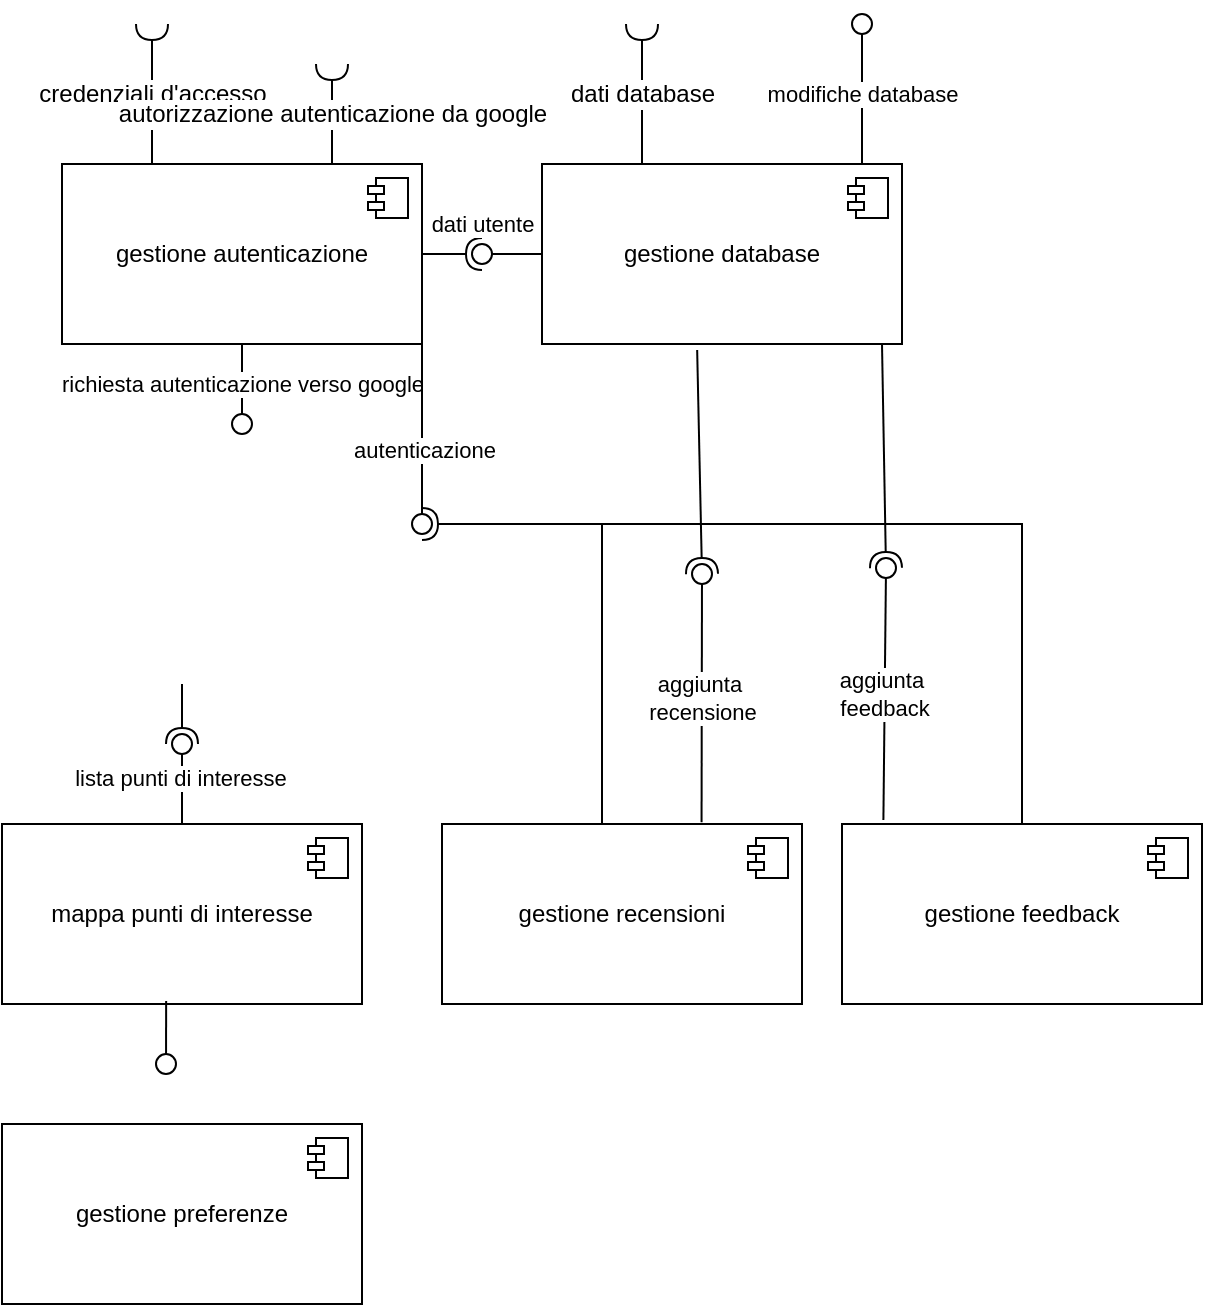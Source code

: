 <mxfile version="24.7.17">
  <diagram name="Pagina-1" id="fIoArLKUsS9hBdEl4P2Z">
    <mxGraphModel dx="769" dy="395" grid="1" gridSize="10" guides="1" tooltips="1" connect="1" arrows="1" fold="1" page="1" pageScale="1" pageWidth="827" pageHeight="1169" math="0" shadow="0">
      <root>
        <mxCell id="0" />
        <mxCell id="1" parent="0" />
        <mxCell id="UblIA9GKI3nGunFbFHd--4" value="gestione database" style="html=1;dropTarget=0;whiteSpace=wrap;" vertex="1" parent="1">
          <mxGeometry x="290" y="110" width="180" height="90" as="geometry" />
        </mxCell>
        <mxCell id="UblIA9GKI3nGunFbFHd--5" value="" style="shape=module;jettyWidth=8;jettyHeight=4;" vertex="1" parent="UblIA9GKI3nGunFbFHd--4">
          <mxGeometry x="1" width="20" height="20" relative="1" as="geometry">
            <mxPoint x="-27" y="7" as="offset" />
          </mxGeometry>
        </mxCell>
        <mxCell id="UblIA9GKI3nGunFbFHd--9" value="gestione recensioni" style="html=1;dropTarget=0;whiteSpace=wrap;" vertex="1" parent="1">
          <mxGeometry x="240" y="440" width="180" height="90" as="geometry" />
        </mxCell>
        <mxCell id="UblIA9GKI3nGunFbFHd--10" value="" style="shape=module;jettyWidth=8;jettyHeight=4;" vertex="1" parent="UblIA9GKI3nGunFbFHd--9">
          <mxGeometry x="1" width="20" height="20" relative="1" as="geometry">
            <mxPoint x="-27" y="7" as="offset" />
          </mxGeometry>
        </mxCell>
        <mxCell id="UblIA9GKI3nGunFbFHd--11" value="gestione autenticazione" style="html=1;dropTarget=0;whiteSpace=wrap;" vertex="1" parent="1">
          <mxGeometry x="50" y="110" width="180" height="90" as="geometry" />
        </mxCell>
        <mxCell id="UblIA9GKI3nGunFbFHd--12" value="" style="shape=module;jettyWidth=8;jettyHeight=4;" vertex="1" parent="UblIA9GKI3nGunFbFHd--11">
          <mxGeometry x="1" width="20" height="20" relative="1" as="geometry">
            <mxPoint x="-27" y="7" as="offset" />
          </mxGeometry>
        </mxCell>
        <mxCell id="UblIA9GKI3nGunFbFHd--13" value="gestione feedback" style="html=1;dropTarget=0;whiteSpace=wrap;" vertex="1" parent="1">
          <mxGeometry x="440" y="440" width="180" height="90" as="geometry" />
        </mxCell>
        <mxCell id="UblIA9GKI3nGunFbFHd--14" value="" style="shape=module;jettyWidth=8;jettyHeight=4;" vertex="1" parent="UblIA9GKI3nGunFbFHd--13">
          <mxGeometry x="1" width="20" height="20" relative="1" as="geometry">
            <mxPoint x="-27" y="7" as="offset" />
          </mxGeometry>
        </mxCell>
        <mxCell id="UblIA9GKI3nGunFbFHd--15" value="mappa punti di interesse" style="html=1;dropTarget=0;whiteSpace=wrap;" vertex="1" parent="1">
          <mxGeometry x="20" y="440" width="180" height="90" as="geometry" />
        </mxCell>
        <mxCell id="UblIA9GKI3nGunFbFHd--16" value="" style="shape=module;jettyWidth=8;jettyHeight=4;" vertex="1" parent="UblIA9GKI3nGunFbFHd--15">
          <mxGeometry x="1" width="20" height="20" relative="1" as="geometry">
            <mxPoint x="-27" y="7" as="offset" />
          </mxGeometry>
        </mxCell>
        <mxCell id="UblIA9GKI3nGunFbFHd--17" value="gestione preferenze" style="html=1;dropTarget=0;whiteSpace=wrap;" vertex="1" parent="1">
          <mxGeometry x="20" y="590" width="180" height="90" as="geometry" />
        </mxCell>
        <mxCell id="UblIA9GKI3nGunFbFHd--18" value="" style="shape=module;jettyWidth=8;jettyHeight=4;" vertex="1" parent="UblIA9GKI3nGunFbFHd--17">
          <mxGeometry x="1" width="20" height="20" relative="1" as="geometry">
            <mxPoint x="-27" y="7" as="offset" />
          </mxGeometry>
        </mxCell>
        <mxCell id="UblIA9GKI3nGunFbFHd--26" value="" style="rounded=0;orthogonalLoop=1;jettySize=auto;html=1;endArrow=oval;endFill=0;sketch=0;sourcePerimeterSpacing=0;targetPerimeterSpacing=0;endSize=10;exitX=0.456;exitY=0.984;exitDx=0;exitDy=0;exitPerimeter=0;" edge="1" parent="1" source="UblIA9GKI3nGunFbFHd--15">
          <mxGeometry relative="1" as="geometry">
            <mxPoint y="445" as="sourcePoint" />
            <mxPoint x="102" y="560" as="targetPoint" />
          </mxGeometry>
        </mxCell>
        <mxCell id="UblIA9GKI3nGunFbFHd--27" value="" style="ellipse;whiteSpace=wrap;html=1;align=center;aspect=fixed;fillColor=none;strokeColor=none;resizable=0;perimeter=centerPerimeter;rotatable=0;allowArrows=0;points=[];outlineConnect=1;" vertex="1" parent="1">
          <mxGeometry x="130" y="440" width="10" height="10" as="geometry" />
        </mxCell>
        <mxCell id="UblIA9GKI3nGunFbFHd--28" value="richiesta autenticazione verso google" style="rounded=0;orthogonalLoop=1;jettySize=auto;html=1;endArrow=oval;endFill=0;sketch=0;sourcePerimeterSpacing=0;targetPerimeterSpacing=0;endSize=10;exitX=0.5;exitY=1;exitDx=0;exitDy=0;" edge="1" parent="1" source="UblIA9GKI3nGunFbFHd--11">
          <mxGeometry relative="1" as="geometry">
            <mxPoint x="170" y="350" as="sourcePoint" />
            <mxPoint x="140" y="240" as="targetPoint" />
          </mxGeometry>
        </mxCell>
        <mxCell id="UblIA9GKI3nGunFbFHd--29" value="credenziali d&#39;accesso" style="rounded=0;orthogonalLoop=1;jettySize=auto;html=1;endArrow=halfCircle;endFill=0;endSize=6;strokeWidth=1;sketch=0;fontSize=12;curved=1;exitX=0.25;exitY=0;exitDx=0;exitDy=0;" edge="1" parent="1" source="UblIA9GKI3nGunFbFHd--11">
          <mxGeometry relative="1" as="geometry">
            <mxPoint x="275" y="65" as="sourcePoint" />
            <mxPoint x="95" y="40" as="targetPoint" />
          </mxGeometry>
        </mxCell>
        <mxCell id="UblIA9GKI3nGunFbFHd--30" value="" style="ellipse;whiteSpace=wrap;html=1;align=center;aspect=fixed;fillColor=none;strokeColor=none;resizable=0;perimeter=centerPerimeter;rotatable=0;allowArrows=0;points=[];outlineConnect=1;" vertex="1" parent="1">
          <mxGeometry x="250" y="60" width="10" height="10" as="geometry" />
        </mxCell>
        <mxCell id="UblIA9GKI3nGunFbFHd--32" value="autorizzazione autenticazione da google" style="rounded=0;orthogonalLoop=1;jettySize=auto;html=1;endArrow=halfCircle;endFill=0;endSize=6;strokeWidth=1;sketch=0;fontSize=12;curved=1;exitX=0.75;exitY=0;exitDx=0;exitDy=0;" edge="1" parent="1" source="UblIA9GKI3nGunFbFHd--11">
          <mxGeometry relative="1" as="geometry">
            <mxPoint x="329.66" y="100" as="sourcePoint" />
            <mxPoint x="185" y="60" as="targetPoint" />
          </mxGeometry>
        </mxCell>
        <mxCell id="UblIA9GKI3nGunFbFHd--33" value="" style="rounded=0;orthogonalLoop=1;jettySize=auto;html=1;endArrow=halfCircle;endFill=0;endSize=6;strokeWidth=1;sketch=0;exitX=1;exitY=0.5;exitDx=0;exitDy=0;" edge="1" parent="1" source="UblIA9GKI3nGunFbFHd--11">
          <mxGeometry relative="1" as="geometry">
            <mxPoint x="400" y="45" as="sourcePoint" />
            <mxPoint x="260" y="155" as="targetPoint" />
          </mxGeometry>
        </mxCell>
        <mxCell id="UblIA9GKI3nGunFbFHd--34" value="dati utente" style="rounded=0;orthogonalLoop=1;jettySize=auto;html=1;endArrow=oval;endFill=0;sketch=0;sourcePerimeterSpacing=0;targetPerimeterSpacing=0;endSize=10;exitX=0;exitY=0.5;exitDx=0;exitDy=0;" edge="1" parent="1" source="UblIA9GKI3nGunFbFHd--4">
          <mxGeometry x="1" y="-15" relative="1" as="geometry">
            <mxPoint x="360" y="45" as="sourcePoint" />
            <mxPoint x="260" y="155" as="targetPoint" />
            <mxPoint as="offset" />
          </mxGeometry>
        </mxCell>
        <mxCell id="UblIA9GKI3nGunFbFHd--35" value="" style="ellipse;whiteSpace=wrap;html=1;align=center;aspect=fixed;fillColor=none;strokeColor=none;resizable=0;perimeter=centerPerimeter;rotatable=0;allowArrows=0;points=[];outlineConnect=1;" vertex="1" parent="1">
          <mxGeometry x="375" y="40" width="10" height="10" as="geometry" />
        </mxCell>
        <mxCell id="UblIA9GKI3nGunFbFHd--36" value="" style="rounded=0;orthogonalLoop=1;jettySize=auto;html=1;endArrow=halfCircle;endFill=0;endSize=6;strokeWidth=1;sketch=0;" edge="1" parent="1">
          <mxGeometry relative="1" as="geometry">
            <mxPoint x="110" y="370" as="sourcePoint" />
            <mxPoint x="110" y="400" as="targetPoint" />
          </mxGeometry>
        </mxCell>
        <mxCell id="UblIA9GKI3nGunFbFHd--37" value="" style="rounded=0;orthogonalLoop=1;jettySize=auto;html=1;endArrow=oval;endFill=0;sketch=0;sourcePerimeterSpacing=0;targetPerimeterSpacing=0;endSize=10;exitX=0.5;exitY=0;exitDx=0;exitDy=0;" edge="1" parent="1" source="UblIA9GKI3nGunFbFHd--15">
          <mxGeometry relative="1" as="geometry">
            <mxPoint x="80" y="395" as="sourcePoint" />
            <mxPoint x="110" y="400" as="targetPoint" />
          </mxGeometry>
        </mxCell>
        <mxCell id="UblIA9GKI3nGunFbFHd--39" value="lista punti di interesse" style="edgeLabel;html=1;align=center;verticalAlign=middle;resizable=0;points=[];" vertex="1" connectable="0" parent="UblIA9GKI3nGunFbFHd--37">
          <mxGeometry x="0.175" y="1" relative="1" as="geometry">
            <mxPoint as="offset" />
          </mxGeometry>
        </mxCell>
        <mxCell id="UblIA9GKI3nGunFbFHd--44" value="dati database" style="rounded=0;orthogonalLoop=1;jettySize=auto;html=1;endArrow=halfCircle;endFill=0;endSize=6;strokeWidth=1;sketch=0;fontSize=12;curved=1;exitX=0.25;exitY=0;exitDx=0;exitDy=0;" edge="1" parent="1">
          <mxGeometry relative="1" as="geometry">
            <mxPoint x="340" y="110" as="sourcePoint" />
            <mxPoint x="340" y="40" as="targetPoint" />
          </mxGeometry>
        </mxCell>
        <mxCell id="UblIA9GKI3nGunFbFHd--45" value="modifiche database" style="rounded=0;orthogonalLoop=1;jettySize=auto;html=1;endArrow=oval;endFill=0;sketch=0;sourcePerimeterSpacing=0;targetPerimeterSpacing=0;endSize=10;exitX=0.889;exitY=0;exitDx=0;exitDy=0;exitPerimeter=0;" edge="1" parent="1" source="UblIA9GKI3nGunFbFHd--4">
          <mxGeometry relative="1" as="geometry">
            <mxPoint x="379.66" y="25" as="sourcePoint" />
            <mxPoint x="450" y="40" as="targetPoint" />
          </mxGeometry>
        </mxCell>
        <mxCell id="UblIA9GKI3nGunFbFHd--46" value="" style="rounded=0;orthogonalLoop=1;jettySize=auto;html=1;endArrow=halfCircle;endFill=0;endSize=6;strokeWidth=1;sketch=0;exitX=0.431;exitY=1.033;exitDx=0;exitDy=0;exitPerimeter=0;" edge="1" target="UblIA9GKI3nGunFbFHd--48" parent="1" source="UblIA9GKI3nGunFbFHd--4">
          <mxGeometry relative="1" as="geometry">
            <mxPoint x="390" y="315" as="sourcePoint" />
          </mxGeometry>
        </mxCell>
        <mxCell id="UblIA9GKI3nGunFbFHd--47" value="aggiunta&amp;nbsp;&lt;div&gt;recensione&lt;/div&gt;" style="rounded=0;orthogonalLoop=1;jettySize=auto;html=1;endArrow=oval;endFill=0;sketch=0;sourcePerimeterSpacing=0;targetPerimeterSpacing=0;endSize=10;exitX=0.721;exitY=-0.01;exitDx=0;exitDy=0;exitPerimeter=0;" edge="1" target="UblIA9GKI3nGunFbFHd--48" parent="1" source="UblIA9GKI3nGunFbFHd--9">
          <mxGeometry x="0.0" relative="1" as="geometry">
            <mxPoint x="350" y="315" as="sourcePoint" />
            <mxPoint as="offset" />
          </mxGeometry>
        </mxCell>
        <mxCell id="UblIA9GKI3nGunFbFHd--48" value="" style="ellipse;whiteSpace=wrap;html=1;align=center;aspect=fixed;fillColor=none;strokeColor=none;resizable=0;perimeter=centerPerimeter;rotatable=0;allowArrows=0;points=[];outlineConnect=1;" vertex="1" parent="1">
          <mxGeometry x="365" y="310" width="10" height="10" as="geometry" />
        </mxCell>
        <mxCell id="UblIA9GKI3nGunFbFHd--51" value="" style="rounded=0;orthogonalLoop=1;jettySize=auto;html=1;endArrow=halfCircle;endFill=0;endSize=6;strokeWidth=1;sketch=0;exitX=0.431;exitY=1.033;exitDx=0;exitDy=0;exitPerimeter=0;" edge="1" parent="1">
          <mxGeometry relative="1" as="geometry">
            <mxPoint x="460" y="200" as="sourcePoint" />
            <mxPoint x="462" y="312" as="targetPoint" />
          </mxGeometry>
        </mxCell>
        <mxCell id="UblIA9GKI3nGunFbFHd--52" value="aggiunta&amp;nbsp;&lt;div&gt;feedback&lt;/div&gt;" style="rounded=0;orthogonalLoop=1;jettySize=auto;html=1;endArrow=oval;endFill=0;sketch=0;sourcePerimeterSpacing=0;targetPerimeterSpacing=0;endSize=10;exitX=0.115;exitY=-0.022;exitDx=0;exitDy=0;exitPerimeter=0;" edge="1" parent="1" source="UblIA9GKI3nGunFbFHd--13">
          <mxGeometry relative="1" as="geometry">
            <mxPoint x="462" y="436" as="sourcePoint" />
            <mxPoint x="462" y="312" as="targetPoint" />
          </mxGeometry>
        </mxCell>
        <mxCell id="UblIA9GKI3nGunFbFHd--53" value="" style="rounded=0;orthogonalLoop=1;jettySize=auto;html=1;endArrow=halfCircle;endFill=0;endSize=6;strokeWidth=1;sketch=0;exitX=0.5;exitY=0;exitDx=0;exitDy=0;" edge="1" parent="1" source="UblIA9GKI3nGunFbFHd--13">
          <mxGeometry relative="1" as="geometry">
            <mxPoint x="460" y="290" as="sourcePoint" />
            <mxPoint x="230" y="290" as="targetPoint" />
            <Array as="points">
              <mxPoint x="530" y="290" />
              <mxPoint x="350" y="290" />
              <mxPoint x="340" y="290" />
            </Array>
          </mxGeometry>
        </mxCell>
        <mxCell id="UblIA9GKI3nGunFbFHd--54" value="" style="rounded=0;orthogonalLoop=1;jettySize=auto;html=1;endArrow=oval;endFill=0;sketch=0;sourcePerimeterSpacing=0;targetPerimeterSpacing=0;endSize=10;exitX=1;exitY=1;exitDx=0;exitDy=0;" edge="1" parent="1" source="UblIA9GKI3nGunFbFHd--11">
          <mxGeometry relative="1" as="geometry">
            <mxPoint x="230" y="260" as="sourcePoint" />
            <mxPoint x="230" y="290" as="targetPoint" />
          </mxGeometry>
        </mxCell>
        <mxCell id="UblIA9GKI3nGunFbFHd--55" value="autenticazione" style="edgeLabel;html=1;align=center;verticalAlign=middle;resizable=0;points=[];" vertex="1" connectable="0" parent="UblIA9GKI3nGunFbFHd--54">
          <mxGeometry x="0.175" y="1" relative="1" as="geometry">
            <mxPoint as="offset" />
          </mxGeometry>
        </mxCell>
        <mxCell id="UblIA9GKI3nGunFbFHd--58" value="" style="endArrow=none;html=1;rounded=0;" edge="1" parent="1">
          <mxGeometry width="50" height="50" relative="1" as="geometry">
            <mxPoint x="320" y="440" as="sourcePoint" />
            <mxPoint x="320" y="290" as="targetPoint" />
          </mxGeometry>
        </mxCell>
      </root>
    </mxGraphModel>
  </diagram>
</mxfile>
